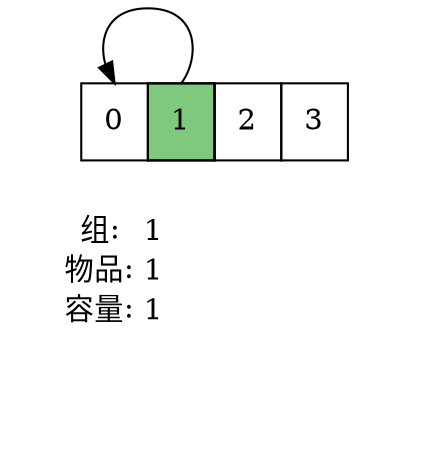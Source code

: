 
digraph g {
    node[shape=plaintext fixedsize=true  colorscheme=accent8 ];
    t1;
    a[
        label=< <TABLE CELLBORDER="1" BORDER="0" CELLSPACING="0" CELLPADDING="10">
            <tr>
                <td PORT="f0" >0</td>
                <td PORT="f1" BGCOLOR="1">1</td>
                <td PORT="f2" >2</td>
                <td PORT="f3" >3</td>
            </tr>
        </TABLE> >
    ];
    t2;
    b[
        label=< <TABLE CELLBORDER="1" BORDER="0" CELLSPACING="0" CELLPADDING="2" cellborder="0">
            <tr>
                <td PORT="">组:</td>
                <td PORT="">1</td>
            </tr>
            <tr>
                <td PORT="">物品:</td>
                <td PORT="">1</td>
            </tr>
            <tr>
                <td PORT="">容量:</td>
                <td PORT="">1</td>
            </tr>
        </TABLE> >
    ]
    a:f0:s->b[style=invis];
    b->t3[style=invis];
    a:f1:n->a:f0:n;

    t1,t2,t3[style=invis]
}
